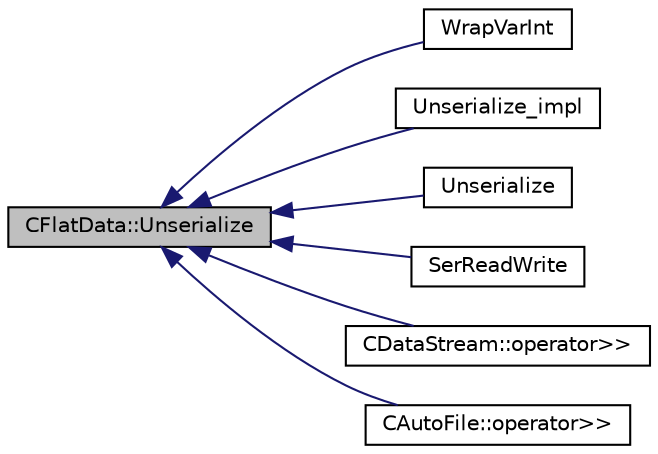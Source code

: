 digraph "CFlatData::Unserialize"
{
  edge [fontname="Helvetica",fontsize="10",labelfontname="Helvetica",labelfontsize="10"];
  node [fontname="Helvetica",fontsize="10",shape=record];
  rankdir="LR";
  Node31 [label="CFlatData::Unserialize",height=0.2,width=0.4,color="black", fillcolor="grey75", style="filled", fontcolor="black"];
  Node31 -> Node32 [dir="back",color="midnightblue",fontsize="10",style="solid",fontname="Helvetica"];
  Node32 [label="WrapVarInt",height=0.2,width=0.4,color="black", fillcolor="white", style="filled",URL="$df/d9d/serialize_8h.html#a5748d9d17982b234b10a4b9e6f8e9f53"];
  Node31 -> Node33 [dir="back",color="midnightblue",fontsize="10",style="solid",fontname="Helvetica"];
  Node33 [label="Unserialize_impl",height=0.2,width=0.4,color="black", fillcolor="white", style="filled",URL="$df/d9d/serialize_8h.html#ac81185ca595a48045a6808b69bf2eb0e"];
  Node31 -> Node34 [dir="back",color="midnightblue",fontsize="10",style="solid",fontname="Helvetica"];
  Node34 [label="Unserialize",height=0.2,width=0.4,color="black", fillcolor="white", style="filled",URL="$df/d9d/serialize_8h.html#aef8c207825b645e4156ab2a371101f3a"];
  Node31 -> Node35 [dir="back",color="midnightblue",fontsize="10",style="solid",fontname="Helvetica"];
  Node35 [label="SerReadWrite",height=0.2,width=0.4,color="black", fillcolor="white", style="filled",URL="$df/d9d/serialize_8h.html#a3f746e0ed1975fa9447ef30050218aa9"];
  Node31 -> Node36 [dir="back",color="midnightblue",fontsize="10",style="solid",fontname="Helvetica"];
  Node36 [label="CDataStream::operator\>\>",height=0.2,width=0.4,color="black", fillcolor="white", style="filled",URL="$d5/d41/class_c_data_stream.html#ac80cfc65569416f8c23e328edb4cadae"];
  Node31 -> Node37 [dir="back",color="midnightblue",fontsize="10",style="solid",fontname="Helvetica"];
  Node37 [label="CAutoFile::operator\>\>",height=0.2,width=0.4,color="black", fillcolor="white", style="filled",URL="$df/dc9/class_c_auto_file.html#ae6826219322626d2ac8229e022c41dd7"];
}

